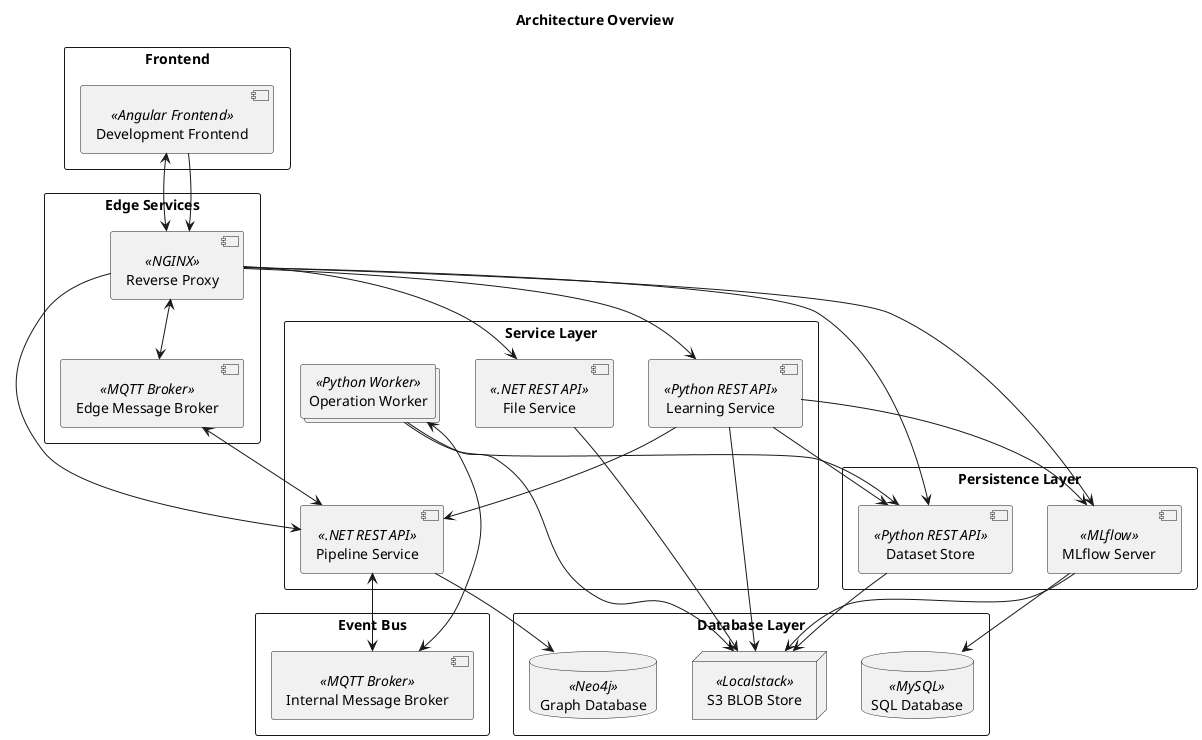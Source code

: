 @startuml
'https://plantuml.com/deployment-diagram

title "Architecture Overview"

'Definitions'

rectangle "Frontend" {
    component "Development Frontend" << Angular Frontend >> as development_frontend
}

rectangle "Edge Services" {
    component "Reverse Proxy" << NGINX >> as reverse_proxy
    component "Edge Message Broker" << MQTT Broker >> as message_broker_edge
}

rectangle "Event Bus" {
    component "Internal Message Broker" << MQTT Broker >> as message_broker_internal
}

rectangle "Service Layer" {
    component "Pipeline Service" << .NET REST API >> as pipeline_service
    collections  "Operation Worker" <<Python Worker>> as worker
    component "Learning Service" << Python REST API >> as learning_service
    component "File Service" << .NET REST API >> as file_service
}

rectangle "Persistence Layer" {
    component "Dataset Store" << Python REST API >> as dataset_store
    component "MLflow Server" << MLflow >> as mlflow_server
}

rectangle "Database Layer" {
    database "Graph Database" << Neo4j >> as graph_db
    node "S3 BLOB Store" << Localstack >> as blob_store
    'database #line.dashed "Dataset Database" << MongoDB >> as dataset_db
    database "SQL Database" << MySQL >> as mysql_db
}

'Interaction'

development_frontend <--> reverse_proxy
development_frontend --> reverse_proxy

reverse_proxy --> pipeline_service
reverse_proxy --> learning_service
reverse_proxy --> file_service
reverse_proxy <--> message_broker_edge
'TODO: This connection should no longer exist'
reverse_proxy --> dataset_store
reverse_proxy --> mlflow_server

learning_service --> mlflow_server
learning_service --> dataset_store
learning_service --> pipeline_service
learning_service --> blob_store

pipeline_service --> graph_db
pipeline_service <--> message_broker_internal
pipeline_service <--> message_broker_edge

'dataset_store --> dataset_db
'TODO: Default files should be seeded from file service PH-213'
dataset_store --> blob_store

file_service --> blob_store

mlflow_server --> mysql_db
mlflow_server --> blob_store

worker --> dataset_store
worker --> blob_store
worker <--> message_broker_internal

@enduml
